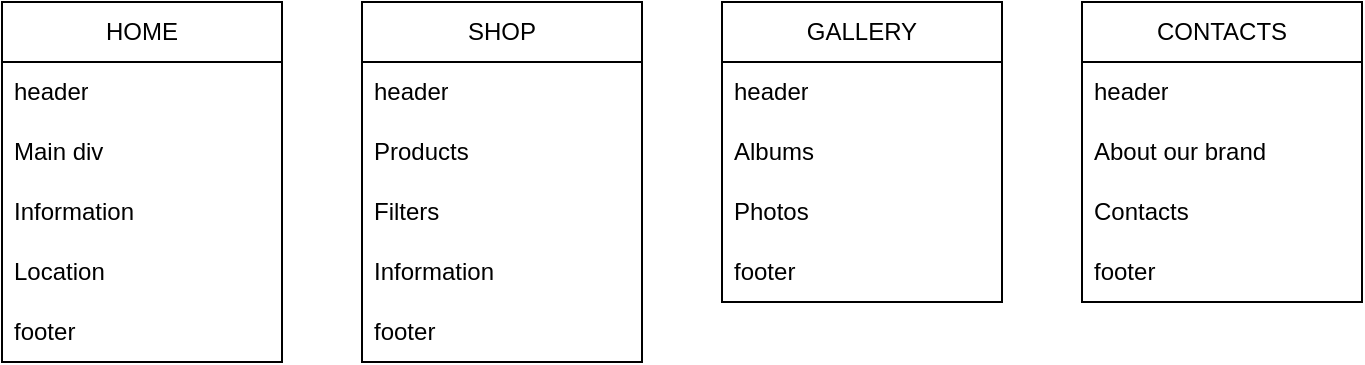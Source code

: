 <mxfile version="20.5.2" type="github">
  <diagram id="gQX0JnDklRtMckjCPTlm" name="Сторінка-1">
    <mxGraphModel dx="946" dy="622" grid="1" gridSize="10" guides="1" tooltips="1" connect="1" arrows="1" fold="1" page="1" pageScale="1" pageWidth="827" pageHeight="1169" math="0" shadow="0">
      <root>
        <mxCell id="0" />
        <mxCell id="1" parent="0" />
        <mxCell id="qCxTCDc-8jaaFo2U0-Lr-3" value="HOME" style="swimlane;fontStyle=0;childLayout=stackLayout;horizontal=1;startSize=30;horizontalStack=0;resizeParent=1;resizeParentMax=0;resizeLast=0;collapsible=1;marginBottom=0;whiteSpace=wrap;html=1;" vertex="1" parent="1">
          <mxGeometry x="60" y="200" width="140" height="180" as="geometry" />
        </mxCell>
        <mxCell id="qCxTCDc-8jaaFo2U0-Lr-4" value="header" style="text;strokeColor=none;fillColor=none;align=left;verticalAlign=middle;spacingLeft=4;spacingRight=4;overflow=hidden;points=[[0,0.5],[1,0.5]];portConstraint=eastwest;rotatable=0;whiteSpace=wrap;html=1;" vertex="1" parent="qCxTCDc-8jaaFo2U0-Lr-3">
          <mxGeometry y="30" width="140" height="30" as="geometry" />
        </mxCell>
        <mxCell id="qCxTCDc-8jaaFo2U0-Lr-5" value="Main div" style="text;strokeColor=none;fillColor=none;align=left;verticalAlign=middle;spacingLeft=4;spacingRight=4;overflow=hidden;points=[[0,0.5],[1,0.5]];portConstraint=eastwest;rotatable=0;whiteSpace=wrap;html=1;" vertex="1" parent="qCxTCDc-8jaaFo2U0-Lr-3">
          <mxGeometry y="60" width="140" height="30" as="geometry" />
        </mxCell>
        <mxCell id="qCxTCDc-8jaaFo2U0-Lr-8" value="Information" style="text;strokeColor=none;fillColor=none;align=left;verticalAlign=middle;spacingLeft=4;spacingRight=4;overflow=hidden;points=[[0,0.5],[1,0.5]];portConstraint=eastwest;rotatable=0;whiteSpace=wrap;html=1;" vertex="1" parent="qCxTCDc-8jaaFo2U0-Lr-3">
          <mxGeometry y="90" width="140" height="30" as="geometry" />
        </mxCell>
        <mxCell id="qCxTCDc-8jaaFo2U0-Lr-7" value="Location" style="text;strokeColor=none;fillColor=none;align=left;verticalAlign=middle;spacingLeft=4;spacingRight=4;overflow=hidden;points=[[0,0.5],[1,0.5]];portConstraint=eastwest;rotatable=0;whiteSpace=wrap;html=1;" vertex="1" parent="qCxTCDc-8jaaFo2U0-Lr-3">
          <mxGeometry y="120" width="140" height="30" as="geometry" />
        </mxCell>
        <mxCell id="qCxTCDc-8jaaFo2U0-Lr-6" value="footer" style="text;strokeColor=none;fillColor=none;align=left;verticalAlign=middle;spacingLeft=4;spacingRight=4;overflow=hidden;points=[[0,0.5],[1,0.5]];portConstraint=eastwest;rotatable=0;whiteSpace=wrap;html=1;" vertex="1" parent="qCxTCDc-8jaaFo2U0-Lr-3">
          <mxGeometry y="150" width="140" height="30" as="geometry" />
        </mxCell>
        <mxCell id="qCxTCDc-8jaaFo2U0-Lr-10" value="SHOP" style="swimlane;fontStyle=0;childLayout=stackLayout;horizontal=1;startSize=30;horizontalStack=0;resizeParent=1;resizeParentMax=0;resizeLast=0;collapsible=1;marginBottom=0;whiteSpace=wrap;html=1;" vertex="1" parent="1">
          <mxGeometry x="240" y="200" width="140" height="180" as="geometry" />
        </mxCell>
        <mxCell id="qCxTCDc-8jaaFo2U0-Lr-11" value="header" style="text;strokeColor=none;fillColor=none;align=left;verticalAlign=middle;spacingLeft=4;spacingRight=4;overflow=hidden;points=[[0,0.5],[1,0.5]];portConstraint=eastwest;rotatable=0;whiteSpace=wrap;html=1;" vertex="1" parent="qCxTCDc-8jaaFo2U0-Lr-10">
          <mxGeometry y="30" width="140" height="30" as="geometry" />
        </mxCell>
        <mxCell id="qCxTCDc-8jaaFo2U0-Lr-12" value="Products" style="text;strokeColor=none;fillColor=none;align=left;verticalAlign=middle;spacingLeft=4;spacingRight=4;overflow=hidden;points=[[0,0.5],[1,0.5]];portConstraint=eastwest;rotatable=0;whiteSpace=wrap;html=1;" vertex="1" parent="qCxTCDc-8jaaFo2U0-Lr-10">
          <mxGeometry y="60" width="140" height="30" as="geometry" />
        </mxCell>
        <mxCell id="qCxTCDc-8jaaFo2U0-Lr-14" value="Filters" style="text;strokeColor=none;fillColor=none;align=left;verticalAlign=middle;spacingLeft=4;spacingRight=4;overflow=hidden;points=[[0,0.5],[1,0.5]];portConstraint=eastwest;rotatable=0;whiteSpace=wrap;html=1;" vertex="1" parent="qCxTCDc-8jaaFo2U0-Lr-10">
          <mxGeometry y="90" width="140" height="30" as="geometry" />
        </mxCell>
        <mxCell id="qCxTCDc-8jaaFo2U0-Lr-13" value="Information" style="text;strokeColor=none;fillColor=none;align=left;verticalAlign=middle;spacingLeft=4;spacingRight=4;overflow=hidden;points=[[0,0.5],[1,0.5]];portConstraint=eastwest;rotatable=0;whiteSpace=wrap;html=1;" vertex="1" parent="qCxTCDc-8jaaFo2U0-Lr-10">
          <mxGeometry y="120" width="140" height="30" as="geometry" />
        </mxCell>
        <mxCell id="qCxTCDc-8jaaFo2U0-Lr-15" value="footer" style="text;strokeColor=none;fillColor=none;align=left;verticalAlign=middle;spacingLeft=4;spacingRight=4;overflow=hidden;points=[[0,0.5],[1,0.5]];portConstraint=eastwest;rotatable=0;whiteSpace=wrap;html=1;" vertex="1" parent="qCxTCDc-8jaaFo2U0-Lr-10">
          <mxGeometry y="150" width="140" height="30" as="geometry" />
        </mxCell>
        <mxCell id="qCxTCDc-8jaaFo2U0-Lr-16" value="GALLERY" style="swimlane;fontStyle=0;childLayout=stackLayout;horizontal=1;startSize=30;horizontalStack=0;resizeParent=1;resizeParentMax=0;resizeLast=0;collapsible=1;marginBottom=0;whiteSpace=wrap;html=1;" vertex="1" parent="1">
          <mxGeometry x="420" y="200" width="140" height="150" as="geometry" />
        </mxCell>
        <mxCell id="qCxTCDc-8jaaFo2U0-Lr-17" value="header" style="text;strokeColor=none;fillColor=none;align=left;verticalAlign=middle;spacingLeft=4;spacingRight=4;overflow=hidden;points=[[0,0.5],[1,0.5]];portConstraint=eastwest;rotatable=0;whiteSpace=wrap;html=1;" vertex="1" parent="qCxTCDc-8jaaFo2U0-Lr-16">
          <mxGeometry y="30" width="140" height="30" as="geometry" />
        </mxCell>
        <mxCell id="qCxTCDc-8jaaFo2U0-Lr-18" value="Albums" style="text;strokeColor=none;fillColor=none;align=left;verticalAlign=middle;spacingLeft=4;spacingRight=4;overflow=hidden;points=[[0,0.5],[1,0.5]];portConstraint=eastwest;rotatable=0;whiteSpace=wrap;html=1;" vertex="1" parent="qCxTCDc-8jaaFo2U0-Lr-16">
          <mxGeometry y="60" width="140" height="30" as="geometry" />
        </mxCell>
        <mxCell id="qCxTCDc-8jaaFo2U0-Lr-19" value="Photos" style="text;strokeColor=none;fillColor=none;align=left;verticalAlign=middle;spacingLeft=4;spacingRight=4;overflow=hidden;points=[[0,0.5],[1,0.5]];portConstraint=eastwest;rotatable=0;whiteSpace=wrap;html=1;" vertex="1" parent="qCxTCDc-8jaaFo2U0-Lr-16">
          <mxGeometry y="90" width="140" height="30" as="geometry" />
        </mxCell>
        <mxCell id="qCxTCDc-8jaaFo2U0-Lr-21" value="footer" style="text;strokeColor=none;fillColor=none;align=left;verticalAlign=middle;spacingLeft=4;spacingRight=4;overflow=hidden;points=[[0,0.5],[1,0.5]];portConstraint=eastwest;rotatable=0;whiteSpace=wrap;html=1;" vertex="1" parent="qCxTCDc-8jaaFo2U0-Lr-16">
          <mxGeometry y="120" width="140" height="30" as="geometry" />
        </mxCell>
        <mxCell id="qCxTCDc-8jaaFo2U0-Lr-22" value="CONTACTS" style="swimlane;fontStyle=0;childLayout=stackLayout;horizontal=1;startSize=30;horizontalStack=0;resizeParent=1;resizeParentMax=0;resizeLast=0;collapsible=1;marginBottom=0;whiteSpace=wrap;html=1;" vertex="1" parent="1">
          <mxGeometry x="600" y="200" width="140" height="150" as="geometry" />
        </mxCell>
        <mxCell id="qCxTCDc-8jaaFo2U0-Lr-23" value="header" style="text;strokeColor=none;fillColor=none;align=left;verticalAlign=middle;spacingLeft=4;spacingRight=4;overflow=hidden;points=[[0,0.5],[1,0.5]];portConstraint=eastwest;rotatable=0;whiteSpace=wrap;html=1;" vertex="1" parent="qCxTCDc-8jaaFo2U0-Lr-22">
          <mxGeometry y="30" width="140" height="30" as="geometry" />
        </mxCell>
        <mxCell id="qCxTCDc-8jaaFo2U0-Lr-24" value="About our brand" style="text;strokeColor=none;fillColor=none;align=left;verticalAlign=middle;spacingLeft=4;spacingRight=4;overflow=hidden;points=[[0,0.5],[1,0.5]];portConstraint=eastwest;rotatable=0;whiteSpace=wrap;html=1;" vertex="1" parent="qCxTCDc-8jaaFo2U0-Lr-22">
          <mxGeometry y="60" width="140" height="30" as="geometry" />
        </mxCell>
        <mxCell id="qCxTCDc-8jaaFo2U0-Lr-25" value="Contacts" style="text;strokeColor=none;fillColor=none;align=left;verticalAlign=middle;spacingLeft=4;spacingRight=4;overflow=hidden;points=[[0,0.5],[1,0.5]];portConstraint=eastwest;rotatable=0;whiteSpace=wrap;html=1;" vertex="1" parent="qCxTCDc-8jaaFo2U0-Lr-22">
          <mxGeometry y="90" width="140" height="30" as="geometry" />
        </mxCell>
        <mxCell id="qCxTCDc-8jaaFo2U0-Lr-26" value="footer" style="text;strokeColor=none;fillColor=none;align=left;verticalAlign=middle;spacingLeft=4;spacingRight=4;overflow=hidden;points=[[0,0.5],[1,0.5]];portConstraint=eastwest;rotatable=0;whiteSpace=wrap;html=1;" vertex="1" parent="qCxTCDc-8jaaFo2U0-Lr-22">
          <mxGeometry y="120" width="140" height="30" as="geometry" />
        </mxCell>
      </root>
    </mxGraphModel>
  </diagram>
</mxfile>
